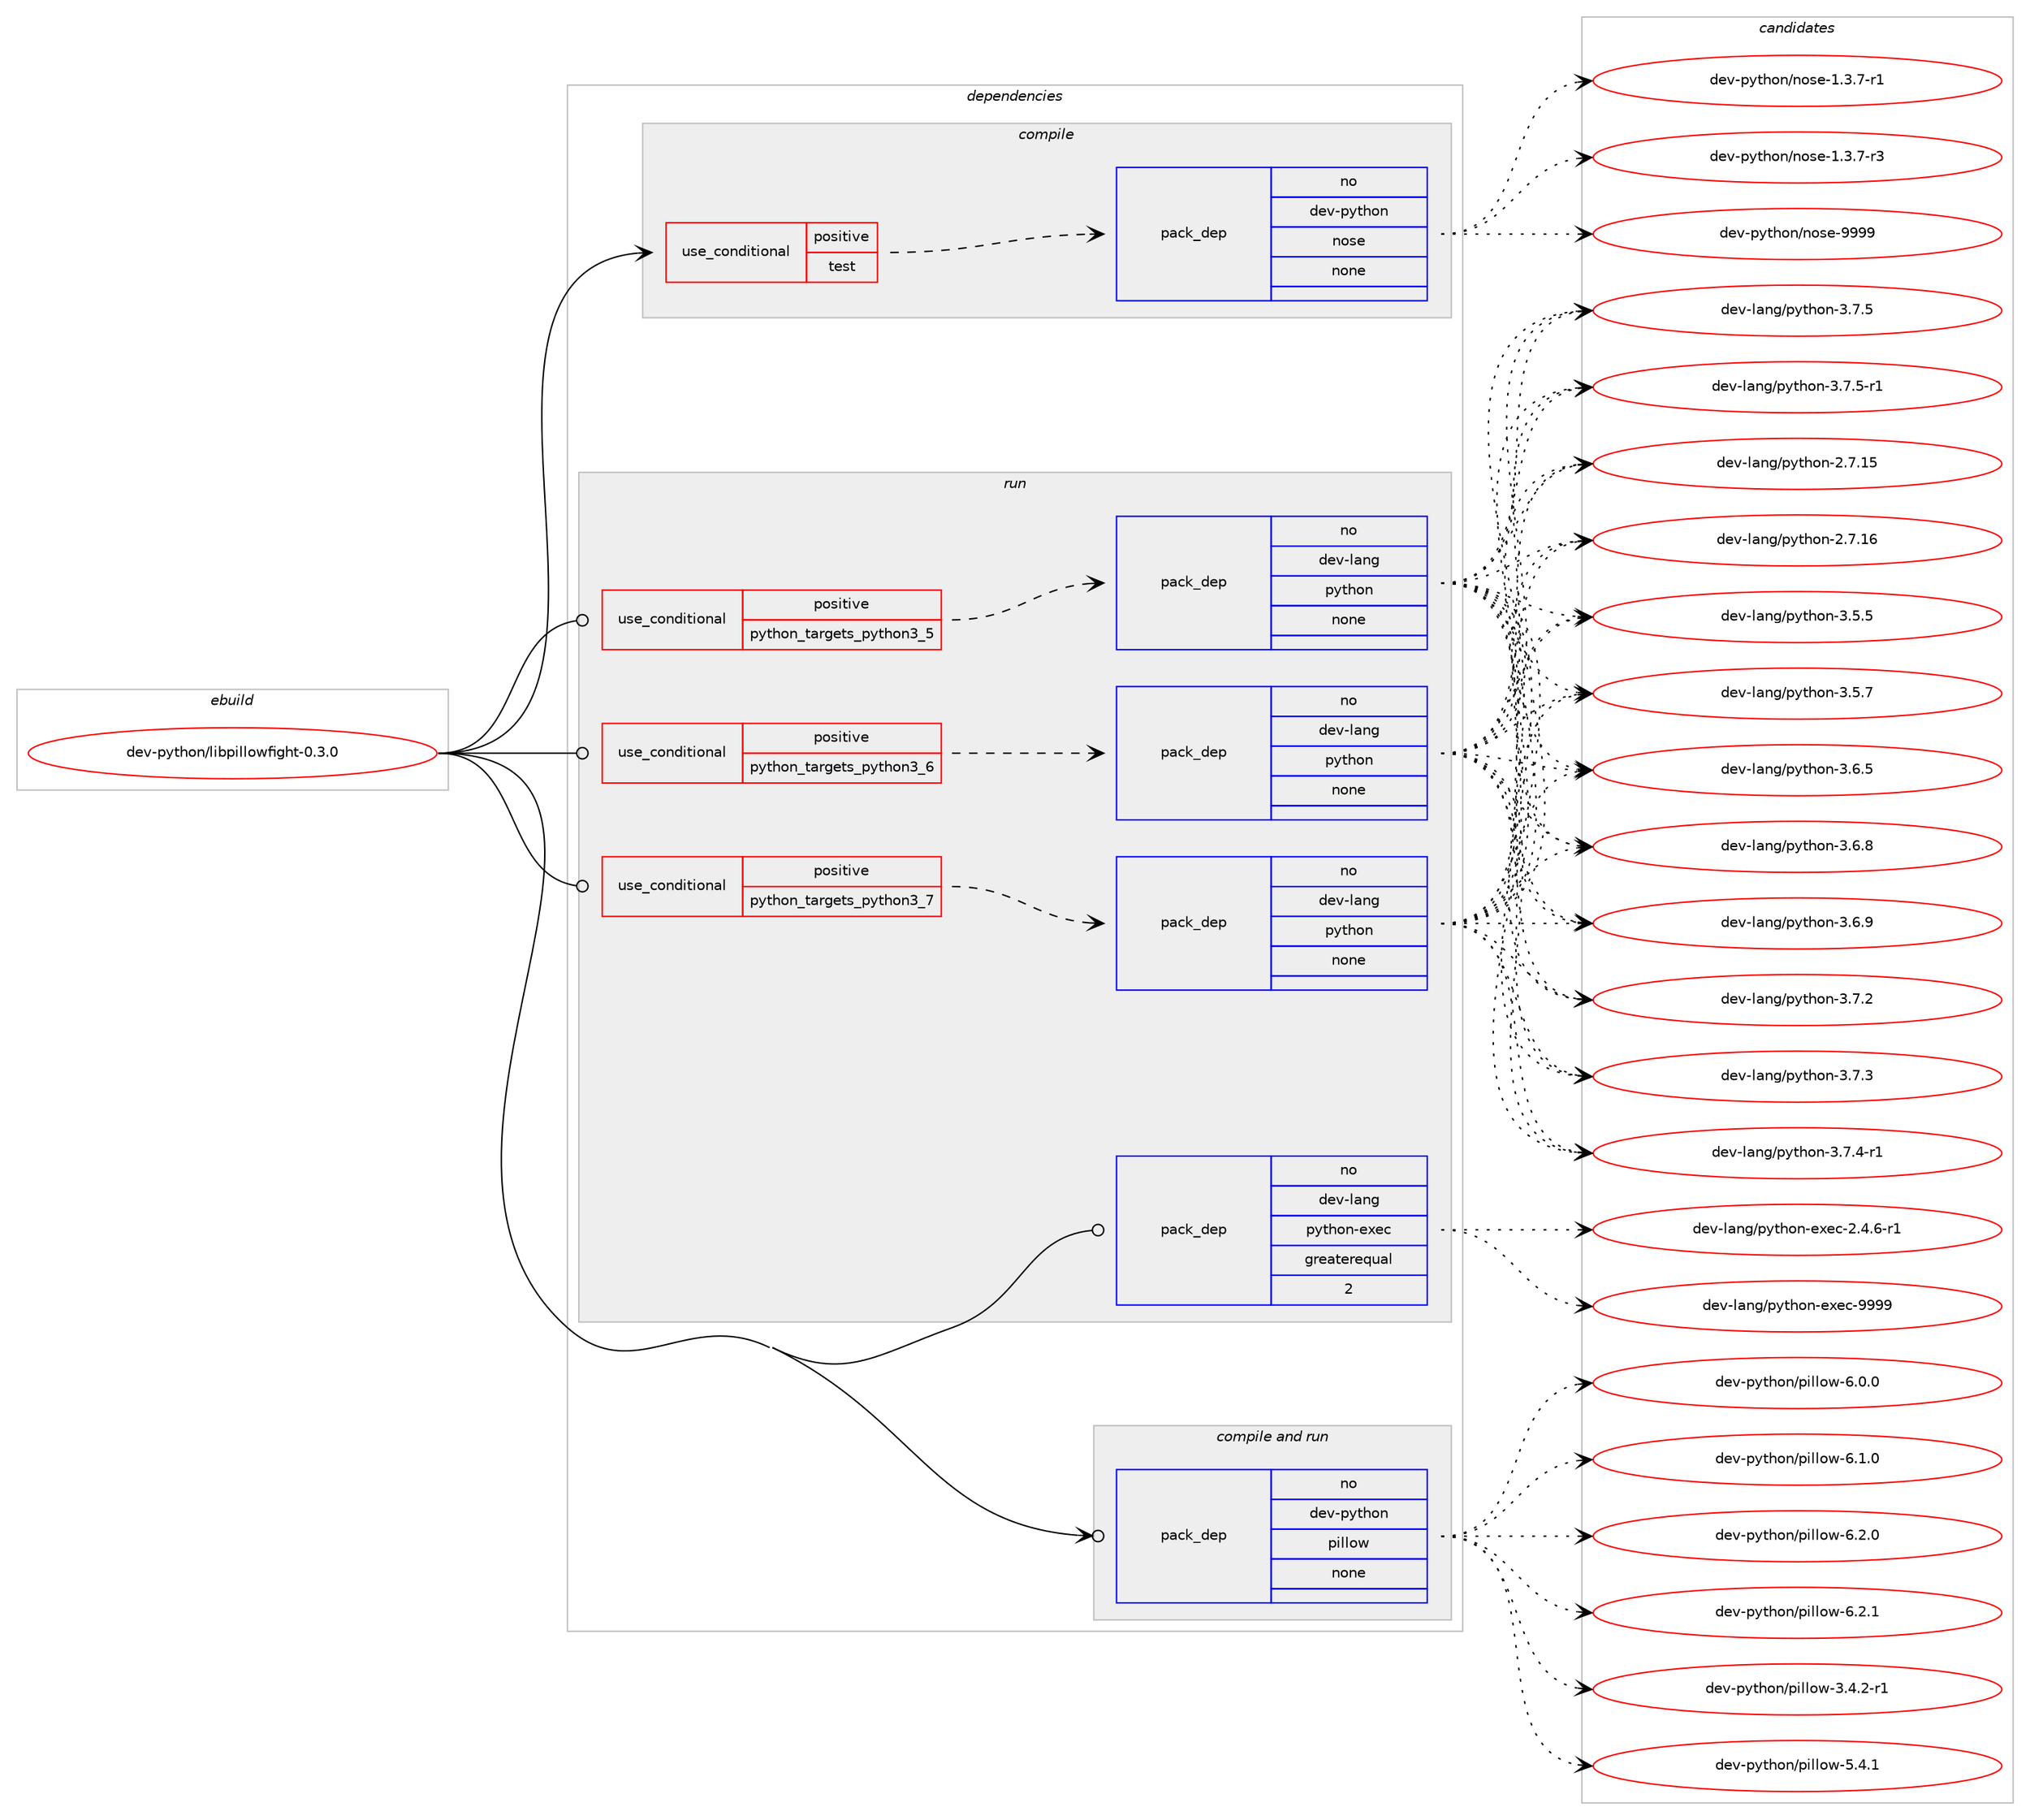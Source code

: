 digraph prolog {

# *************
# Graph options
# *************

newrank=true;
concentrate=true;
compound=true;
graph [rankdir=LR,fontname=Helvetica,fontsize=10,ranksep=1.5];#, ranksep=2.5, nodesep=0.2];
edge  [arrowhead=vee];
node  [fontname=Helvetica,fontsize=10];

# **********
# The ebuild
# **********

subgraph cluster_leftcol {
color=gray;
rank=same;
label=<<i>ebuild</i>>;
id [label="dev-python/libpillowfight-0.3.0", color=red, width=4, href="../dev-python/libpillowfight-0.3.0.svg"];
}

# ****************
# The dependencies
# ****************

subgraph cluster_midcol {
color=gray;
label=<<i>dependencies</i>>;
subgraph cluster_compile {
fillcolor="#eeeeee";
style=filled;
label=<<i>compile</i>>;
subgraph cond141953 {
dependency612925 [label=<<TABLE BORDER="0" CELLBORDER="1" CELLSPACING="0" CELLPADDING="4"><TR><TD ROWSPAN="3" CELLPADDING="10">use_conditional</TD></TR><TR><TD>positive</TD></TR><TR><TD>test</TD></TR></TABLE>>, shape=none, color=red];
subgraph pack459168 {
dependency612926 [label=<<TABLE BORDER="0" CELLBORDER="1" CELLSPACING="0" CELLPADDING="4" WIDTH="220"><TR><TD ROWSPAN="6" CELLPADDING="30">pack_dep</TD></TR><TR><TD WIDTH="110">no</TD></TR><TR><TD>dev-python</TD></TR><TR><TD>nose</TD></TR><TR><TD>none</TD></TR><TR><TD></TD></TR></TABLE>>, shape=none, color=blue];
}
dependency612925:e -> dependency612926:w [weight=20,style="dashed",arrowhead="vee"];
}
id:e -> dependency612925:w [weight=20,style="solid",arrowhead="vee"];
}
subgraph cluster_compileandrun {
fillcolor="#eeeeee";
style=filled;
label=<<i>compile and run</i>>;
subgraph pack459169 {
dependency612927 [label=<<TABLE BORDER="0" CELLBORDER="1" CELLSPACING="0" CELLPADDING="4" WIDTH="220"><TR><TD ROWSPAN="6" CELLPADDING="30">pack_dep</TD></TR><TR><TD WIDTH="110">no</TD></TR><TR><TD>dev-python</TD></TR><TR><TD>pillow</TD></TR><TR><TD>none</TD></TR><TR><TD></TD></TR></TABLE>>, shape=none, color=blue];
}
id:e -> dependency612927:w [weight=20,style="solid",arrowhead="odotvee"];
}
subgraph cluster_run {
fillcolor="#eeeeee";
style=filled;
label=<<i>run</i>>;
subgraph cond141954 {
dependency612928 [label=<<TABLE BORDER="0" CELLBORDER="1" CELLSPACING="0" CELLPADDING="4"><TR><TD ROWSPAN="3" CELLPADDING="10">use_conditional</TD></TR><TR><TD>positive</TD></TR><TR><TD>python_targets_python3_5</TD></TR></TABLE>>, shape=none, color=red];
subgraph pack459170 {
dependency612929 [label=<<TABLE BORDER="0" CELLBORDER="1" CELLSPACING="0" CELLPADDING="4" WIDTH="220"><TR><TD ROWSPAN="6" CELLPADDING="30">pack_dep</TD></TR><TR><TD WIDTH="110">no</TD></TR><TR><TD>dev-lang</TD></TR><TR><TD>python</TD></TR><TR><TD>none</TD></TR><TR><TD></TD></TR></TABLE>>, shape=none, color=blue];
}
dependency612928:e -> dependency612929:w [weight=20,style="dashed",arrowhead="vee"];
}
id:e -> dependency612928:w [weight=20,style="solid",arrowhead="odot"];
subgraph cond141955 {
dependency612930 [label=<<TABLE BORDER="0" CELLBORDER="1" CELLSPACING="0" CELLPADDING="4"><TR><TD ROWSPAN="3" CELLPADDING="10">use_conditional</TD></TR><TR><TD>positive</TD></TR><TR><TD>python_targets_python3_6</TD></TR></TABLE>>, shape=none, color=red];
subgraph pack459171 {
dependency612931 [label=<<TABLE BORDER="0" CELLBORDER="1" CELLSPACING="0" CELLPADDING="4" WIDTH="220"><TR><TD ROWSPAN="6" CELLPADDING="30">pack_dep</TD></TR><TR><TD WIDTH="110">no</TD></TR><TR><TD>dev-lang</TD></TR><TR><TD>python</TD></TR><TR><TD>none</TD></TR><TR><TD></TD></TR></TABLE>>, shape=none, color=blue];
}
dependency612930:e -> dependency612931:w [weight=20,style="dashed",arrowhead="vee"];
}
id:e -> dependency612930:w [weight=20,style="solid",arrowhead="odot"];
subgraph cond141956 {
dependency612932 [label=<<TABLE BORDER="0" CELLBORDER="1" CELLSPACING="0" CELLPADDING="4"><TR><TD ROWSPAN="3" CELLPADDING="10">use_conditional</TD></TR><TR><TD>positive</TD></TR><TR><TD>python_targets_python3_7</TD></TR></TABLE>>, shape=none, color=red];
subgraph pack459172 {
dependency612933 [label=<<TABLE BORDER="0" CELLBORDER="1" CELLSPACING="0" CELLPADDING="4" WIDTH="220"><TR><TD ROWSPAN="6" CELLPADDING="30">pack_dep</TD></TR><TR><TD WIDTH="110">no</TD></TR><TR><TD>dev-lang</TD></TR><TR><TD>python</TD></TR><TR><TD>none</TD></TR><TR><TD></TD></TR></TABLE>>, shape=none, color=blue];
}
dependency612932:e -> dependency612933:w [weight=20,style="dashed",arrowhead="vee"];
}
id:e -> dependency612932:w [weight=20,style="solid",arrowhead="odot"];
subgraph pack459173 {
dependency612934 [label=<<TABLE BORDER="0" CELLBORDER="1" CELLSPACING="0" CELLPADDING="4" WIDTH="220"><TR><TD ROWSPAN="6" CELLPADDING="30">pack_dep</TD></TR><TR><TD WIDTH="110">no</TD></TR><TR><TD>dev-lang</TD></TR><TR><TD>python-exec</TD></TR><TR><TD>greaterequal</TD></TR><TR><TD>2</TD></TR></TABLE>>, shape=none, color=blue];
}
id:e -> dependency612934:w [weight=20,style="solid",arrowhead="odot"];
}
}

# **************
# The candidates
# **************

subgraph cluster_choices {
rank=same;
color=gray;
label=<<i>candidates</i>>;

subgraph choice459168 {
color=black;
nodesep=1;
choice10010111845112121116104111110471101111151014549465146554511449 [label="dev-python/nose-1.3.7-r1", color=red, width=4,href="../dev-python/nose-1.3.7-r1.svg"];
choice10010111845112121116104111110471101111151014549465146554511451 [label="dev-python/nose-1.3.7-r3", color=red, width=4,href="../dev-python/nose-1.3.7-r3.svg"];
choice10010111845112121116104111110471101111151014557575757 [label="dev-python/nose-9999", color=red, width=4,href="../dev-python/nose-9999.svg"];
dependency612926:e -> choice10010111845112121116104111110471101111151014549465146554511449:w [style=dotted,weight="100"];
dependency612926:e -> choice10010111845112121116104111110471101111151014549465146554511451:w [style=dotted,weight="100"];
dependency612926:e -> choice10010111845112121116104111110471101111151014557575757:w [style=dotted,weight="100"];
}
subgraph choice459169 {
color=black;
nodesep=1;
choice10010111845112121116104111110471121051081081111194551465246504511449 [label="dev-python/pillow-3.4.2-r1", color=red, width=4,href="../dev-python/pillow-3.4.2-r1.svg"];
choice1001011184511212111610411111047112105108108111119455346524649 [label="dev-python/pillow-5.4.1", color=red, width=4,href="../dev-python/pillow-5.4.1.svg"];
choice1001011184511212111610411111047112105108108111119455446484648 [label="dev-python/pillow-6.0.0", color=red, width=4,href="../dev-python/pillow-6.0.0.svg"];
choice1001011184511212111610411111047112105108108111119455446494648 [label="dev-python/pillow-6.1.0", color=red, width=4,href="../dev-python/pillow-6.1.0.svg"];
choice1001011184511212111610411111047112105108108111119455446504648 [label="dev-python/pillow-6.2.0", color=red, width=4,href="../dev-python/pillow-6.2.0.svg"];
choice1001011184511212111610411111047112105108108111119455446504649 [label="dev-python/pillow-6.2.1", color=red, width=4,href="../dev-python/pillow-6.2.1.svg"];
dependency612927:e -> choice10010111845112121116104111110471121051081081111194551465246504511449:w [style=dotted,weight="100"];
dependency612927:e -> choice1001011184511212111610411111047112105108108111119455346524649:w [style=dotted,weight="100"];
dependency612927:e -> choice1001011184511212111610411111047112105108108111119455446484648:w [style=dotted,weight="100"];
dependency612927:e -> choice1001011184511212111610411111047112105108108111119455446494648:w [style=dotted,weight="100"];
dependency612927:e -> choice1001011184511212111610411111047112105108108111119455446504648:w [style=dotted,weight="100"];
dependency612927:e -> choice1001011184511212111610411111047112105108108111119455446504649:w [style=dotted,weight="100"];
}
subgraph choice459170 {
color=black;
nodesep=1;
choice10010111845108971101034711212111610411111045504655464953 [label="dev-lang/python-2.7.15", color=red, width=4,href="../dev-lang/python-2.7.15.svg"];
choice10010111845108971101034711212111610411111045504655464954 [label="dev-lang/python-2.7.16", color=red, width=4,href="../dev-lang/python-2.7.16.svg"];
choice100101118451089711010347112121116104111110455146534653 [label="dev-lang/python-3.5.5", color=red, width=4,href="../dev-lang/python-3.5.5.svg"];
choice100101118451089711010347112121116104111110455146534655 [label="dev-lang/python-3.5.7", color=red, width=4,href="../dev-lang/python-3.5.7.svg"];
choice100101118451089711010347112121116104111110455146544653 [label="dev-lang/python-3.6.5", color=red, width=4,href="../dev-lang/python-3.6.5.svg"];
choice100101118451089711010347112121116104111110455146544656 [label="dev-lang/python-3.6.8", color=red, width=4,href="../dev-lang/python-3.6.8.svg"];
choice100101118451089711010347112121116104111110455146544657 [label="dev-lang/python-3.6.9", color=red, width=4,href="../dev-lang/python-3.6.9.svg"];
choice100101118451089711010347112121116104111110455146554650 [label="dev-lang/python-3.7.2", color=red, width=4,href="../dev-lang/python-3.7.2.svg"];
choice100101118451089711010347112121116104111110455146554651 [label="dev-lang/python-3.7.3", color=red, width=4,href="../dev-lang/python-3.7.3.svg"];
choice1001011184510897110103471121211161041111104551465546524511449 [label="dev-lang/python-3.7.4-r1", color=red, width=4,href="../dev-lang/python-3.7.4-r1.svg"];
choice100101118451089711010347112121116104111110455146554653 [label="dev-lang/python-3.7.5", color=red, width=4,href="../dev-lang/python-3.7.5.svg"];
choice1001011184510897110103471121211161041111104551465546534511449 [label="dev-lang/python-3.7.5-r1", color=red, width=4,href="../dev-lang/python-3.7.5-r1.svg"];
dependency612929:e -> choice10010111845108971101034711212111610411111045504655464953:w [style=dotted,weight="100"];
dependency612929:e -> choice10010111845108971101034711212111610411111045504655464954:w [style=dotted,weight="100"];
dependency612929:e -> choice100101118451089711010347112121116104111110455146534653:w [style=dotted,weight="100"];
dependency612929:e -> choice100101118451089711010347112121116104111110455146534655:w [style=dotted,weight="100"];
dependency612929:e -> choice100101118451089711010347112121116104111110455146544653:w [style=dotted,weight="100"];
dependency612929:e -> choice100101118451089711010347112121116104111110455146544656:w [style=dotted,weight="100"];
dependency612929:e -> choice100101118451089711010347112121116104111110455146544657:w [style=dotted,weight="100"];
dependency612929:e -> choice100101118451089711010347112121116104111110455146554650:w [style=dotted,weight="100"];
dependency612929:e -> choice100101118451089711010347112121116104111110455146554651:w [style=dotted,weight="100"];
dependency612929:e -> choice1001011184510897110103471121211161041111104551465546524511449:w [style=dotted,weight="100"];
dependency612929:e -> choice100101118451089711010347112121116104111110455146554653:w [style=dotted,weight="100"];
dependency612929:e -> choice1001011184510897110103471121211161041111104551465546534511449:w [style=dotted,weight="100"];
}
subgraph choice459171 {
color=black;
nodesep=1;
choice10010111845108971101034711212111610411111045504655464953 [label="dev-lang/python-2.7.15", color=red, width=4,href="../dev-lang/python-2.7.15.svg"];
choice10010111845108971101034711212111610411111045504655464954 [label="dev-lang/python-2.7.16", color=red, width=4,href="../dev-lang/python-2.7.16.svg"];
choice100101118451089711010347112121116104111110455146534653 [label="dev-lang/python-3.5.5", color=red, width=4,href="../dev-lang/python-3.5.5.svg"];
choice100101118451089711010347112121116104111110455146534655 [label="dev-lang/python-3.5.7", color=red, width=4,href="../dev-lang/python-3.5.7.svg"];
choice100101118451089711010347112121116104111110455146544653 [label="dev-lang/python-3.6.5", color=red, width=4,href="../dev-lang/python-3.6.5.svg"];
choice100101118451089711010347112121116104111110455146544656 [label="dev-lang/python-3.6.8", color=red, width=4,href="../dev-lang/python-3.6.8.svg"];
choice100101118451089711010347112121116104111110455146544657 [label="dev-lang/python-3.6.9", color=red, width=4,href="../dev-lang/python-3.6.9.svg"];
choice100101118451089711010347112121116104111110455146554650 [label="dev-lang/python-3.7.2", color=red, width=4,href="../dev-lang/python-3.7.2.svg"];
choice100101118451089711010347112121116104111110455146554651 [label="dev-lang/python-3.7.3", color=red, width=4,href="../dev-lang/python-3.7.3.svg"];
choice1001011184510897110103471121211161041111104551465546524511449 [label="dev-lang/python-3.7.4-r1", color=red, width=4,href="../dev-lang/python-3.7.4-r1.svg"];
choice100101118451089711010347112121116104111110455146554653 [label="dev-lang/python-3.7.5", color=red, width=4,href="../dev-lang/python-3.7.5.svg"];
choice1001011184510897110103471121211161041111104551465546534511449 [label="dev-lang/python-3.7.5-r1", color=red, width=4,href="../dev-lang/python-3.7.5-r1.svg"];
dependency612931:e -> choice10010111845108971101034711212111610411111045504655464953:w [style=dotted,weight="100"];
dependency612931:e -> choice10010111845108971101034711212111610411111045504655464954:w [style=dotted,weight="100"];
dependency612931:e -> choice100101118451089711010347112121116104111110455146534653:w [style=dotted,weight="100"];
dependency612931:e -> choice100101118451089711010347112121116104111110455146534655:w [style=dotted,weight="100"];
dependency612931:e -> choice100101118451089711010347112121116104111110455146544653:w [style=dotted,weight="100"];
dependency612931:e -> choice100101118451089711010347112121116104111110455146544656:w [style=dotted,weight="100"];
dependency612931:e -> choice100101118451089711010347112121116104111110455146544657:w [style=dotted,weight="100"];
dependency612931:e -> choice100101118451089711010347112121116104111110455146554650:w [style=dotted,weight="100"];
dependency612931:e -> choice100101118451089711010347112121116104111110455146554651:w [style=dotted,weight="100"];
dependency612931:e -> choice1001011184510897110103471121211161041111104551465546524511449:w [style=dotted,weight="100"];
dependency612931:e -> choice100101118451089711010347112121116104111110455146554653:w [style=dotted,weight="100"];
dependency612931:e -> choice1001011184510897110103471121211161041111104551465546534511449:w [style=dotted,weight="100"];
}
subgraph choice459172 {
color=black;
nodesep=1;
choice10010111845108971101034711212111610411111045504655464953 [label="dev-lang/python-2.7.15", color=red, width=4,href="../dev-lang/python-2.7.15.svg"];
choice10010111845108971101034711212111610411111045504655464954 [label="dev-lang/python-2.7.16", color=red, width=4,href="../dev-lang/python-2.7.16.svg"];
choice100101118451089711010347112121116104111110455146534653 [label="dev-lang/python-3.5.5", color=red, width=4,href="../dev-lang/python-3.5.5.svg"];
choice100101118451089711010347112121116104111110455146534655 [label="dev-lang/python-3.5.7", color=red, width=4,href="../dev-lang/python-3.5.7.svg"];
choice100101118451089711010347112121116104111110455146544653 [label="dev-lang/python-3.6.5", color=red, width=4,href="../dev-lang/python-3.6.5.svg"];
choice100101118451089711010347112121116104111110455146544656 [label="dev-lang/python-3.6.8", color=red, width=4,href="../dev-lang/python-3.6.8.svg"];
choice100101118451089711010347112121116104111110455146544657 [label="dev-lang/python-3.6.9", color=red, width=4,href="../dev-lang/python-3.6.9.svg"];
choice100101118451089711010347112121116104111110455146554650 [label="dev-lang/python-3.7.2", color=red, width=4,href="../dev-lang/python-3.7.2.svg"];
choice100101118451089711010347112121116104111110455146554651 [label="dev-lang/python-3.7.3", color=red, width=4,href="../dev-lang/python-3.7.3.svg"];
choice1001011184510897110103471121211161041111104551465546524511449 [label="dev-lang/python-3.7.4-r1", color=red, width=4,href="../dev-lang/python-3.7.4-r1.svg"];
choice100101118451089711010347112121116104111110455146554653 [label="dev-lang/python-3.7.5", color=red, width=4,href="../dev-lang/python-3.7.5.svg"];
choice1001011184510897110103471121211161041111104551465546534511449 [label="dev-lang/python-3.7.5-r1", color=red, width=4,href="../dev-lang/python-3.7.5-r1.svg"];
dependency612933:e -> choice10010111845108971101034711212111610411111045504655464953:w [style=dotted,weight="100"];
dependency612933:e -> choice10010111845108971101034711212111610411111045504655464954:w [style=dotted,weight="100"];
dependency612933:e -> choice100101118451089711010347112121116104111110455146534653:w [style=dotted,weight="100"];
dependency612933:e -> choice100101118451089711010347112121116104111110455146534655:w [style=dotted,weight="100"];
dependency612933:e -> choice100101118451089711010347112121116104111110455146544653:w [style=dotted,weight="100"];
dependency612933:e -> choice100101118451089711010347112121116104111110455146544656:w [style=dotted,weight="100"];
dependency612933:e -> choice100101118451089711010347112121116104111110455146544657:w [style=dotted,weight="100"];
dependency612933:e -> choice100101118451089711010347112121116104111110455146554650:w [style=dotted,weight="100"];
dependency612933:e -> choice100101118451089711010347112121116104111110455146554651:w [style=dotted,weight="100"];
dependency612933:e -> choice1001011184510897110103471121211161041111104551465546524511449:w [style=dotted,weight="100"];
dependency612933:e -> choice100101118451089711010347112121116104111110455146554653:w [style=dotted,weight="100"];
dependency612933:e -> choice1001011184510897110103471121211161041111104551465546534511449:w [style=dotted,weight="100"];
}
subgraph choice459173 {
color=black;
nodesep=1;
choice10010111845108971101034711212111610411111045101120101994550465246544511449 [label="dev-lang/python-exec-2.4.6-r1", color=red, width=4,href="../dev-lang/python-exec-2.4.6-r1.svg"];
choice10010111845108971101034711212111610411111045101120101994557575757 [label="dev-lang/python-exec-9999", color=red, width=4,href="../dev-lang/python-exec-9999.svg"];
dependency612934:e -> choice10010111845108971101034711212111610411111045101120101994550465246544511449:w [style=dotted,weight="100"];
dependency612934:e -> choice10010111845108971101034711212111610411111045101120101994557575757:w [style=dotted,weight="100"];
}
}

}
